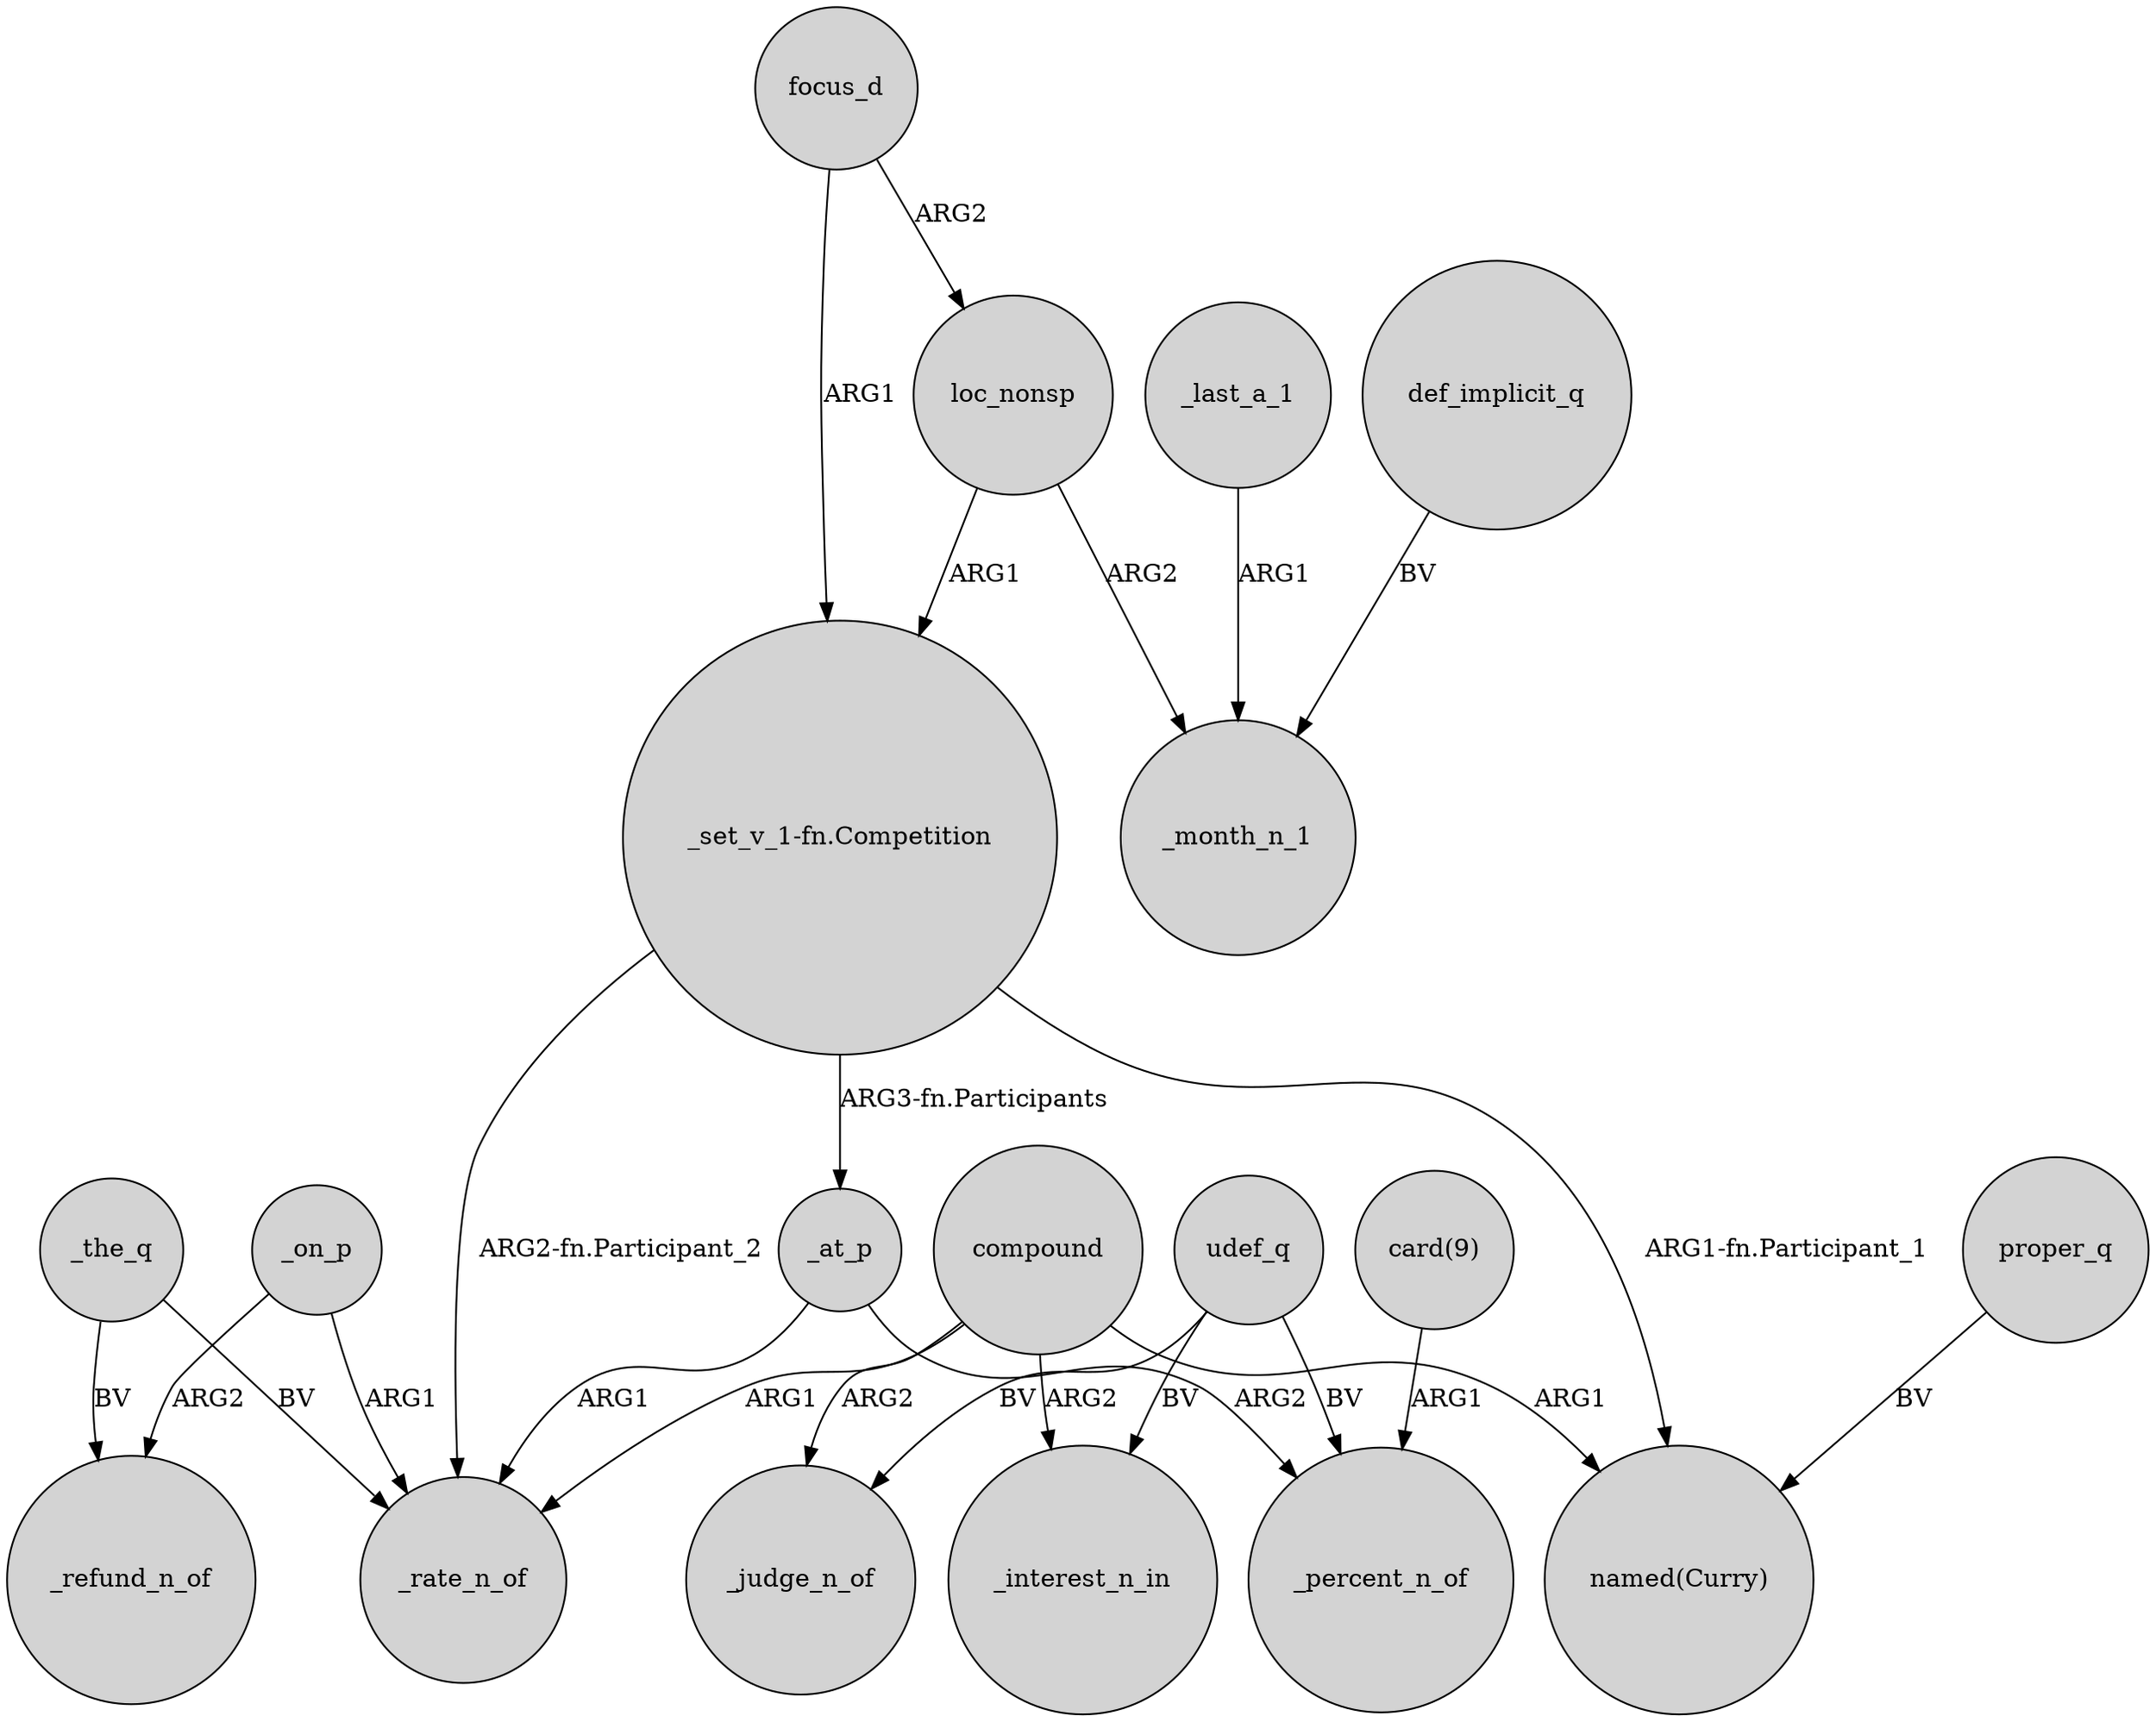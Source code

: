 digraph {
	node [shape=circle style=filled]
	loc_nonsp -> "_set_v_1-fn.Competition" [label=ARG1]
	"_set_v_1-fn.Competition" -> _rate_n_of [label="ARG2-fn.Participant_2"]
	compound -> _interest_n_in [label=ARG2]
	"card(9)" -> _percent_n_of [label=ARG1]
	_at_p -> _rate_n_of [label=ARG1]
	_the_q -> _rate_n_of [label=BV]
	_on_p -> _refund_n_of [label=ARG2]
	"_set_v_1-fn.Competition" -> "named(Curry)" [label="ARG1-fn.Participant_1"]
	_the_q -> _refund_n_of [label=BV]
	udef_q -> _percent_n_of [label=BV]
	_last_a_1 -> _month_n_1 [label=ARG1]
	"_set_v_1-fn.Competition" -> _at_p [label="ARG3-fn.Participants"]
	udef_q -> _judge_n_of [label=BV]
	_at_p -> _percent_n_of [label=ARG2]
	focus_d -> "_set_v_1-fn.Competition" [label=ARG1]
	compound -> _judge_n_of [label=ARG2]
	focus_d -> loc_nonsp [label=ARG2]
	loc_nonsp -> _month_n_1 [label=ARG2]
	compound -> "named(Curry)" [label=ARG1]
	def_implicit_q -> _month_n_1 [label=BV]
	_on_p -> _rate_n_of [label=ARG1]
	compound -> _rate_n_of [label=ARG1]
	proper_q -> "named(Curry)" [label=BV]
	udef_q -> _interest_n_in [label=BV]
}
